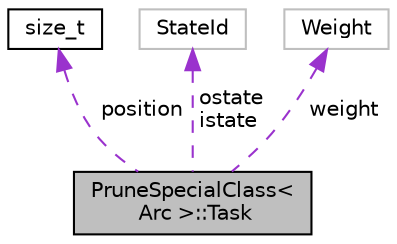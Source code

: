 digraph "PruneSpecialClass&lt; Arc &gt;::Task"
{
  edge [fontname="Helvetica",fontsize="10",labelfontname="Helvetica",labelfontsize="10"];
  node [fontname="Helvetica",fontsize="10",shape=record];
  Node1 [label="PruneSpecialClass\<\l Arc \>::Task",height=0.2,width=0.4,color="black", fillcolor="grey75", style="filled", fontcolor="black"];
  Node2 -> Node1 [dir="back",color="darkorchid3",fontsize="10",style="dashed",label=" position" ,fontname="Helvetica"];
  Node2 [label="size_t",height=0.2,width=0.4,color="black", fillcolor="white", style="filled",URL="$classsize__t.html"];
  Node3 -> Node1 [dir="back",color="darkorchid3",fontsize="10",style="dashed",label=" ostate\nistate" ,fontname="Helvetica"];
  Node3 [label="StateId",height=0.2,width=0.4,color="grey75", fillcolor="white", style="filled"];
  Node4 -> Node1 [dir="back",color="darkorchid3",fontsize="10",style="dashed",label=" weight" ,fontname="Helvetica"];
  Node4 [label="Weight",height=0.2,width=0.4,color="grey75", fillcolor="white", style="filled"];
}
